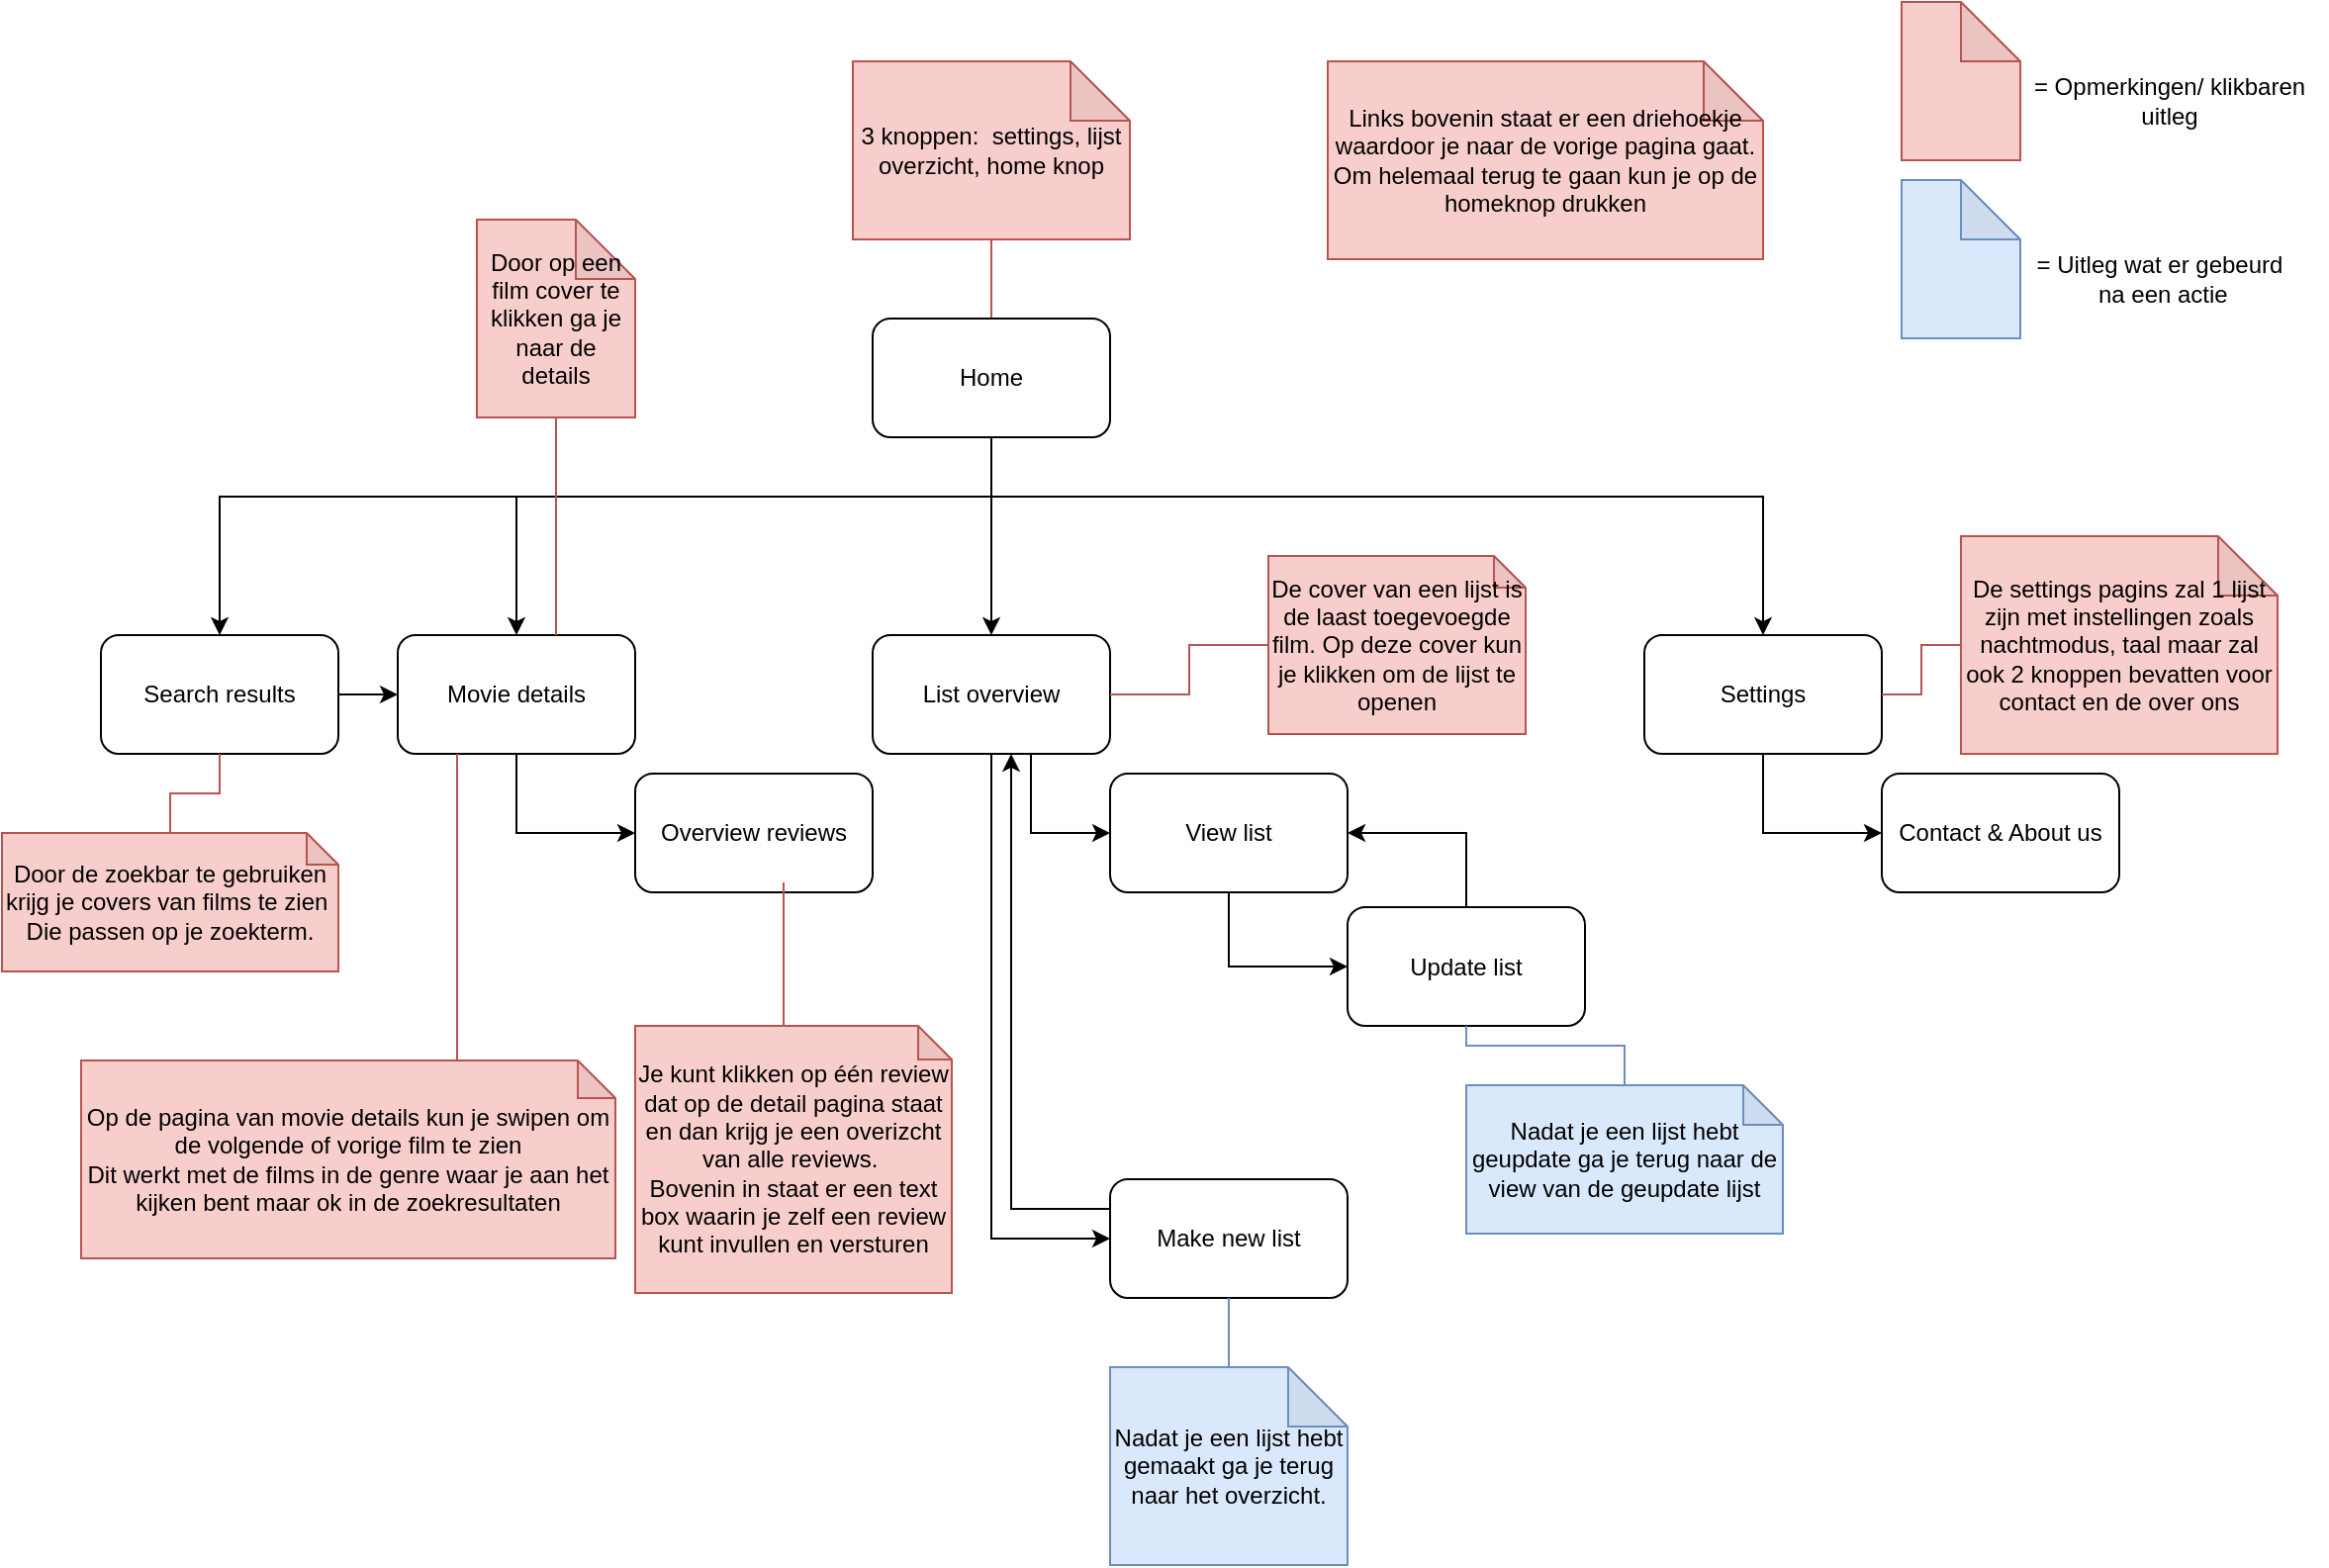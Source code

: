 <mxfile version="20.8.10" type="device"><diagram name="Page-1" id="2xTjGt49arfZwJ_3kDhP"><mxGraphModel dx="1925" dy="1941" grid="1" gridSize="10" guides="1" tooltips="1" connect="1" arrows="1" fold="1" page="1" pageScale="1" pageWidth="827" pageHeight="1169" math="0" shadow="0"><root><mxCell id="0"/><mxCell id="1" parent="0"/><mxCell id="3z10bNuEV8qIHBSnkdf1-3" value="" style="edgeStyle=orthogonalEdgeStyle;rounded=0;orthogonalLoop=1;jettySize=auto;html=1;entryX=0.5;entryY=0;entryDx=0;entryDy=0;" parent="1" source="3z10bNuEV8qIHBSnkdf1-1" target="3z10bNuEV8qIHBSnkdf1-2" edge="1"><mxGeometry relative="1" as="geometry"><Array as="points"><mxPoint x="300" y="200"/><mxPoint x="60" y="200"/></Array></mxGeometry></mxCell><mxCell id="3z10bNuEV8qIHBSnkdf1-5" value="" style="edgeStyle=orthogonalEdgeStyle;rounded=0;orthogonalLoop=1;jettySize=auto;html=1;" parent="1" source="3z10bNuEV8qIHBSnkdf1-1" target="3z10bNuEV8qIHBSnkdf1-4" edge="1"><mxGeometry relative="1" as="geometry"/></mxCell><mxCell id="3z10bNuEV8qIHBSnkdf1-25" style="edgeStyle=orthogonalEdgeStyle;rounded=0;orthogonalLoop=1;jettySize=auto;html=1;entryX=0.5;entryY=0;entryDx=0;entryDy=0;" parent="1" source="3z10bNuEV8qIHBSnkdf1-1" target="3z10bNuEV8qIHBSnkdf1-24" edge="1"><mxGeometry relative="1" as="geometry"><Array as="points"><mxPoint x="300" y="200"/><mxPoint x="690" y="200"/></Array></mxGeometry></mxCell><mxCell id="3z10bNuEV8qIHBSnkdf1-38" style="edgeStyle=orthogonalEdgeStyle;rounded=0;orthogonalLoop=1;jettySize=auto;html=1;entryX=0.5;entryY=0;entryDx=0;entryDy=0;" parent="1" source="3z10bNuEV8qIHBSnkdf1-1" target="3z10bNuEV8qIHBSnkdf1-37" edge="1"><mxGeometry relative="1" as="geometry"><Array as="points"><mxPoint x="300" y="200"/><mxPoint x="-90" y="200"/></Array></mxGeometry></mxCell><mxCell id="wfcJ-R8EH8oL7vJ8yhLE-2" style="edgeStyle=orthogonalEdgeStyle;rounded=0;orthogonalLoop=1;jettySize=auto;html=1;endArrow=none;endFill=0;fillColor=#f8cecc;strokeColor=#b85450;" parent="1" source="3z10bNuEV8qIHBSnkdf1-1" target="wfcJ-R8EH8oL7vJ8yhLE-1" edge="1"><mxGeometry relative="1" as="geometry"/></mxCell><mxCell id="3z10bNuEV8qIHBSnkdf1-1" value="Home" style="rounded=1;whiteSpace=wrap;html=1;" parent="1" vertex="1"><mxGeometry x="240" y="110" width="120" height="60" as="geometry"/></mxCell><mxCell id="3z10bNuEV8qIHBSnkdf1-21" value="" style="edgeStyle=orthogonalEdgeStyle;rounded=0;orthogonalLoop=1;jettySize=auto;html=1;entryX=0;entryY=0.5;entryDx=0;entryDy=0;" parent="1" source="3z10bNuEV8qIHBSnkdf1-2" target="3z10bNuEV8qIHBSnkdf1-20" edge="1"><mxGeometry relative="1" as="geometry"/></mxCell><mxCell id="3z10bNuEV8qIHBSnkdf1-2" value="Movie details" style="rounded=1;whiteSpace=wrap;html=1;" parent="1" vertex="1"><mxGeometry y="270" width="120" height="60" as="geometry"/></mxCell><mxCell id="3z10bNuEV8qIHBSnkdf1-10" value="" style="edgeStyle=orthogonalEdgeStyle;rounded=0;orthogonalLoop=1;jettySize=auto;html=1;entryX=0;entryY=0.5;entryDx=0;entryDy=0;" parent="1" source="3z10bNuEV8qIHBSnkdf1-4" target="3z10bNuEV8qIHBSnkdf1-9" edge="1"><mxGeometry relative="1" as="geometry"/></mxCell><mxCell id="1fcoHwftsZ03dEkCCFKe-2" style="edgeStyle=orthogonalEdgeStyle;rounded=0;orthogonalLoop=1;jettySize=auto;html=1;entryX=0;entryY=0.5;entryDx=0;entryDy=0;endArrow=classic;endFill=1;" edge="1" parent="1" source="3z10bNuEV8qIHBSnkdf1-4" target="qnQ3BEX-EelWU0rFmiq3-1"><mxGeometry relative="1" as="geometry"><Array as="points"><mxPoint x="320" y="370"/></Array></mxGeometry></mxCell><mxCell id="3z10bNuEV8qIHBSnkdf1-4" value="List overview" style="rounded=1;whiteSpace=wrap;html=1;" parent="1" vertex="1"><mxGeometry x="240" y="270" width="120" height="60" as="geometry"/></mxCell><mxCell id="wfcJ-R8EH8oL7vJ8yhLE-19" style="edgeStyle=orthogonalEdgeStyle;rounded=0;orthogonalLoop=1;jettySize=auto;html=1;endArrow=classic;endFill=1;exitX=0.25;exitY=0;exitDx=0;exitDy=0;" parent="1" source="3z10bNuEV8qIHBSnkdf1-9" edge="1"><mxGeometry relative="1" as="geometry"><mxPoint x="310" y="330" as="targetPoint"/><Array as="points"><mxPoint x="390" y="560"/><mxPoint x="310" y="560"/><mxPoint x="310" y="330"/></Array></mxGeometry></mxCell><mxCell id="3z10bNuEV8qIHBSnkdf1-9" value="Make new list" style="rounded=1;whiteSpace=wrap;html=1;" parent="1" vertex="1"><mxGeometry x="360" y="545" width="120" height="60" as="geometry"/></mxCell><mxCell id="wfcJ-R8EH8oL7vJ8yhLE-23" style="edgeStyle=orthogonalEdgeStyle;rounded=0;orthogonalLoop=1;jettySize=auto;html=1;entryX=1;entryY=0.5;entryDx=0;entryDy=0;endArrow=classic;endFill=1;" parent="1" source="3z10bNuEV8qIHBSnkdf1-14" target="qnQ3BEX-EelWU0rFmiq3-1" edge="1"><mxGeometry relative="1" as="geometry"/></mxCell><mxCell id="3z10bNuEV8qIHBSnkdf1-14" value="Update list" style="rounded=1;whiteSpace=wrap;html=1;" parent="1" vertex="1"><mxGeometry x="480" y="407.5" width="120" height="60" as="geometry"/></mxCell><mxCell id="3z10bNuEV8qIHBSnkdf1-20" value="Overview reviews" style="rounded=1;whiteSpace=wrap;html=1;" parent="1" vertex="1"><mxGeometry x="120" y="340" width="120" height="60" as="geometry"/></mxCell><mxCell id="wfcJ-R8EH8oL7vJ8yhLE-3" style="edgeStyle=orthogonalEdgeStyle;rounded=0;orthogonalLoop=1;jettySize=auto;html=1;entryX=0;entryY=0.5;entryDx=0;entryDy=0;endArrow=classic;endFill=1;" parent="1" source="3z10bNuEV8qIHBSnkdf1-24" target="3z10bNuEV8qIHBSnkdf1-33" edge="1"><mxGeometry relative="1" as="geometry"/></mxCell><mxCell id="3z10bNuEV8qIHBSnkdf1-24" value="Settings" style="rounded=1;whiteSpace=wrap;html=1;" parent="1" vertex="1"><mxGeometry x="630" y="270" width="120" height="60" as="geometry"/></mxCell><mxCell id="3z10bNuEV8qIHBSnkdf1-33" value="Contact &amp;amp; About us" style="rounded=1;whiteSpace=wrap;html=1;" parent="1" vertex="1"><mxGeometry x="750" y="340" width="120" height="60" as="geometry"/></mxCell><mxCell id="3z10bNuEV8qIHBSnkdf1-39" value="" style="edgeStyle=orthogonalEdgeStyle;rounded=0;orthogonalLoop=1;jettySize=auto;html=1;" parent="1" source="3z10bNuEV8qIHBSnkdf1-37" target="3z10bNuEV8qIHBSnkdf1-2" edge="1"><mxGeometry relative="1" as="geometry"/></mxCell><mxCell id="3z10bNuEV8qIHBSnkdf1-37" value="Search results" style="rounded=1;whiteSpace=wrap;html=1;" parent="1" vertex="1"><mxGeometry x="-150" y="270" width="120" height="60" as="geometry"/></mxCell><mxCell id="qnQ3BEX-EelWU0rFmiq3-4" style="edgeStyle=orthogonalEdgeStyle;rounded=0;orthogonalLoop=1;jettySize=auto;html=1;entryX=0;entryY=0.5;entryDx=0;entryDy=0;" parent="1" source="qnQ3BEX-EelWU0rFmiq3-1" target="3z10bNuEV8qIHBSnkdf1-14" edge="1"><mxGeometry relative="1" as="geometry"/></mxCell><mxCell id="qnQ3BEX-EelWU0rFmiq3-1" value="View list" style="rounded=1;whiteSpace=wrap;html=1;" parent="1" vertex="1"><mxGeometry x="360" y="340" width="120" height="60" as="geometry"/></mxCell><mxCell id="wfcJ-R8EH8oL7vJ8yhLE-1" value="3 knoppen:&amp;nbsp; settings, lijst overzicht, home knop" style="shape=note;whiteSpace=wrap;html=1;backgroundOutline=1;darkOpacity=0.05;fillColor=#f8cecc;strokeColor=#b85450;" parent="1" vertex="1"><mxGeometry x="230" y="-20" width="140" height="90" as="geometry"/></mxCell><mxCell id="wfcJ-R8EH8oL7vJ8yhLE-6" style="edgeStyle=orthogonalEdgeStyle;rounded=0;orthogonalLoop=1;jettySize=auto;html=1;endArrow=none;endFill=0;fillColor=#f8cecc;strokeColor=#b85450;" parent="1" source="wfcJ-R8EH8oL7vJ8yhLE-5" edge="1"><mxGeometry relative="1" as="geometry"><mxPoint x="80" y="270" as="targetPoint"/></mxGeometry></mxCell><mxCell id="wfcJ-R8EH8oL7vJ8yhLE-5" value="Door op een film cover te klikken ga je naar de details" style="shape=note;whiteSpace=wrap;html=1;backgroundOutline=1;darkOpacity=0.05;fillColor=#f8cecc;strokeColor=#b85450;" parent="1" vertex="1"><mxGeometry x="40" y="60" width="80" height="100" as="geometry"/></mxCell><mxCell id="wfcJ-R8EH8oL7vJ8yhLE-8" style="edgeStyle=orthogonalEdgeStyle;rounded=0;orthogonalLoop=1;jettySize=auto;html=1;entryX=0.5;entryY=1;entryDx=0;entryDy=0;endArrow=none;endFill=0;fillColor=#f8cecc;strokeColor=#b85450;" parent="1" source="wfcJ-R8EH8oL7vJ8yhLE-7" target="3z10bNuEV8qIHBSnkdf1-37" edge="1"><mxGeometry relative="1" as="geometry"/></mxCell><mxCell id="wfcJ-R8EH8oL7vJ8yhLE-7" value="Door de zoekbar te gebruiken&lt;br&gt;krijg je covers van films te zien&amp;nbsp;&lt;br&gt;Die passen op je zoekterm." style="shape=note;whiteSpace=wrap;html=1;backgroundOutline=1;darkOpacity=0.05;size=16;fillColor=#f8cecc;strokeColor=#b85450;" parent="1" vertex="1"><mxGeometry x="-200" y="370" width="170" height="70" as="geometry"/></mxCell><mxCell id="wfcJ-R8EH8oL7vJ8yhLE-9" value="Links bovenin staat er een driehoekje waardoor je naar de vorige pagina gaat.&lt;br&gt;Om helemaal terug te gaan kun je op de homeknop drukken" style="shape=note;whiteSpace=wrap;html=1;backgroundOutline=1;darkOpacity=0.05;fillColor=#f8cecc;strokeColor=#b85450;" parent="1" vertex="1"><mxGeometry x="470" y="-20" width="220" height="100" as="geometry"/></mxCell><mxCell id="wfcJ-R8EH8oL7vJ8yhLE-13" style="edgeStyle=orthogonalEdgeStyle;rounded=0;orthogonalLoop=1;jettySize=auto;html=1;endArrow=none;endFill=0;fillColor=#f8cecc;strokeColor=#b85450;" parent="1" source="wfcJ-R8EH8oL7vJ8yhLE-10" target="3z10bNuEV8qIHBSnkdf1-24" edge="1"><mxGeometry relative="1" as="geometry"/></mxCell><mxCell id="wfcJ-R8EH8oL7vJ8yhLE-10" value="De settings pagins zal 1 lijst zijn met instellingen zoals nachtmodus, taal maar zal ook 2 knoppen bevatten voor contact en de over ons" style="shape=note;whiteSpace=wrap;html=1;backgroundOutline=1;darkOpacity=0.05;fillColor=#f8cecc;strokeColor=#b85450;" parent="1" vertex="1"><mxGeometry x="790" y="220" width="160" height="110" as="geometry"/></mxCell><mxCell id="wfcJ-R8EH8oL7vJ8yhLE-12" style="edgeStyle=orthogonalEdgeStyle;rounded=0;orthogonalLoop=1;jettySize=auto;html=1;entryX=0.25;entryY=1;entryDx=0;entryDy=0;endArrow=none;endFill=0;fillColor=#f8cecc;strokeColor=#b85450;" parent="1" source="wfcJ-R8EH8oL7vJ8yhLE-11" target="3z10bNuEV8qIHBSnkdf1-2" edge="1"><mxGeometry relative="1" as="geometry"><Array as="points"><mxPoint x="30" y="470"/><mxPoint x="30" y="470"/></Array></mxGeometry></mxCell><mxCell id="wfcJ-R8EH8oL7vJ8yhLE-11" value="Op de pagina van movie details kun je swipen om de volgende of vorige film te zien&lt;br&gt;Dit werkt met de films in de genre waar je aan het kijken bent maar ok in de zoekresultaten" style="shape=note;whiteSpace=wrap;html=1;backgroundOutline=1;darkOpacity=0.05;size=19;fillColor=#f8cecc;strokeColor=#b85450;" parent="1" vertex="1"><mxGeometry x="-160" y="485" width="270" height="100" as="geometry"/></mxCell><mxCell id="1fcoHwftsZ03dEkCCFKe-1" style="edgeStyle=orthogonalEdgeStyle;rounded=0;orthogonalLoop=1;jettySize=auto;html=1;endArrow=none;endFill=0;fillColor=#f8cecc;strokeColor=#b85450;" edge="1" parent="1" source="wfcJ-R8EH8oL7vJ8yhLE-14" target="3z10bNuEV8qIHBSnkdf1-4"><mxGeometry relative="1" as="geometry"/></mxCell><mxCell id="wfcJ-R8EH8oL7vJ8yhLE-14" value="De cover van een lijst is de laast toegevoegde film. Op deze cover kun je klikken om de lijst te openen" style="shape=note;whiteSpace=wrap;html=1;backgroundOutline=1;darkOpacity=0.05;fillColor=#f8cecc;strokeColor=#b85450;size=16;" parent="1" vertex="1"><mxGeometry x="440" y="230" width="130" height="90" as="geometry"/></mxCell><mxCell id="wfcJ-R8EH8oL7vJ8yhLE-17" style="edgeStyle=orthogonalEdgeStyle;rounded=0;orthogonalLoop=1;jettySize=auto;html=1;entryX=0.625;entryY=0.917;entryDx=0;entryDy=0;entryPerimeter=0;endArrow=none;endFill=0;fillColor=#f8cecc;strokeColor=#b85450;" parent="1" source="wfcJ-R8EH8oL7vJ8yhLE-16" target="3z10bNuEV8qIHBSnkdf1-20" edge="1"><mxGeometry relative="1" as="geometry"><Array as="points"><mxPoint x="195" y="450"/><mxPoint x="195" y="450"/></Array></mxGeometry></mxCell><mxCell id="wfcJ-R8EH8oL7vJ8yhLE-16" value="Je kunt klikken op één review dat op de detail pagina staat en dan krijg je een overizcht van alle reviews.&amp;nbsp;&lt;br&gt;Bovenin in staat er een text box waarin je zelf een review kunt invullen en versturen" style="shape=note;whiteSpace=wrap;html=1;backgroundOutline=1;darkOpacity=0.05;fillColor=#f8cecc;strokeColor=#b85450;size=17;" parent="1" vertex="1"><mxGeometry x="120" y="467.5" width="160" height="135" as="geometry"/></mxCell><mxCell id="wfcJ-R8EH8oL7vJ8yhLE-20" value="" style="edgeStyle=orthogonalEdgeStyle;rounded=0;orthogonalLoop=1;jettySize=auto;html=1;endArrow=none;endFill=0;fillColor=#dae8fc;strokeColor=#6c8ebf;" parent="1" source="wfcJ-R8EH8oL7vJ8yhLE-18" target="3z10bNuEV8qIHBSnkdf1-9" edge="1"><mxGeometry relative="1" as="geometry"/></mxCell><mxCell id="wfcJ-R8EH8oL7vJ8yhLE-18" value="Nadat je een lijst hebt gemaakt ga je terug naar het overzicht." style="shape=note;whiteSpace=wrap;html=1;backgroundOutline=1;darkOpacity=0.05;fillColor=#dae8fc;strokeColor=#6c8ebf;" parent="1" vertex="1"><mxGeometry x="360" y="640" width="120" height="100" as="geometry"/></mxCell><mxCell id="wfcJ-R8EH8oL7vJ8yhLE-22" value="" style="edgeStyle=orthogonalEdgeStyle;rounded=0;orthogonalLoop=1;jettySize=auto;html=1;endArrow=none;endFill=0;fillColor=#dae8fc;strokeColor=#6c8ebf;" parent="1" source="wfcJ-R8EH8oL7vJ8yhLE-21" target="3z10bNuEV8qIHBSnkdf1-14" edge="1"><mxGeometry relative="1" as="geometry"/></mxCell><mxCell id="wfcJ-R8EH8oL7vJ8yhLE-21" value="Nadat je een lijst hebt geupdate ga je terug naar de view van de geupdate lijst" style="shape=note;whiteSpace=wrap;html=1;backgroundOutline=1;darkOpacity=0.05;fillColor=#dae8fc;strokeColor=#6c8ebf;size=20;" parent="1" vertex="1"><mxGeometry x="540" y="497.5" width="160" height="75" as="geometry"/></mxCell><mxCell id="a3qfSm2v2Qwn9rgtARdE-1" value="" style="shape=note;whiteSpace=wrap;html=1;backgroundOutline=1;darkOpacity=0.05;fillColor=#f8cecc;strokeColor=#b85450;" parent="1" vertex="1"><mxGeometry x="760" y="-50" width="60" height="80" as="geometry"/></mxCell><mxCell id="a3qfSm2v2Qwn9rgtARdE-2" value="" style="shape=note;whiteSpace=wrap;html=1;backgroundOutline=1;darkOpacity=0.05;fillColor=#dae8fc;strokeColor=#6c8ebf;" parent="1" vertex="1"><mxGeometry x="760" y="40" width="60" height="80" as="geometry"/></mxCell><mxCell id="a3qfSm2v2Qwn9rgtARdE-3" value="= Opmerkingen/ klikbaren &lt;br&gt;uitleg" style="text;html=1;align=center;verticalAlign=middle;resizable=0;points=[];autosize=1;strokeColor=none;fillColor=none;" parent="1" vertex="1"><mxGeometry x="815" y="-20" width="160" height="40" as="geometry"/></mxCell><mxCell id="a3qfSm2v2Qwn9rgtARdE-6" value="= Uitleg wat er gebeurd&lt;br&gt;&amp;nbsp;na een actie" style="text;html=1;align=center;verticalAlign=middle;resizable=0;points=[];autosize=1;strokeColor=none;fillColor=none;" parent="1" vertex="1"><mxGeometry x="815" y="70" width="150" height="40" as="geometry"/></mxCell></root></mxGraphModel></diagram></mxfile>